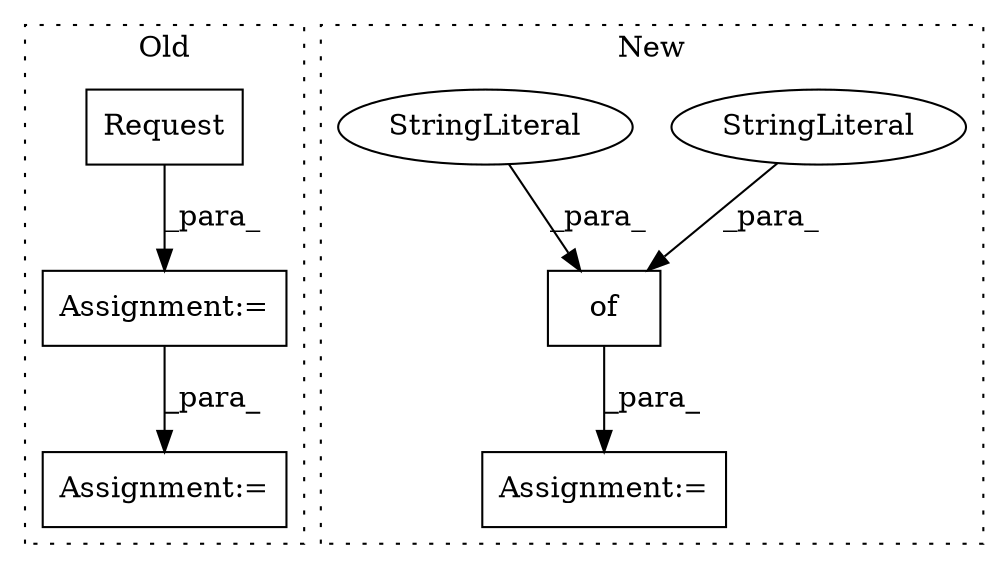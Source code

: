 digraph G {
subgraph cluster0 {
1 [label="Request" a="32" s="10261,10274" l="8,1" shape="box"];
4 [label="Assignment:=" a="7" s="10742" l="1" shape="box"];
6 [label="Assignment:=" a="7" s="10682" l="1" shape="box"];
label = "Old";
style="dotted";
}
subgraph cluster1 {
2 [label="of" a="32" s="9873,9901" l="3,1" shape="box"];
3 [label="Assignment:=" a="7" s="9839" l="1" shape="box"];
5 [label="StringLiteral" a="45" s="9889" l="12" shape="ellipse"];
7 [label="StringLiteral" a="45" s="9876" l="12" shape="ellipse"];
label = "New";
style="dotted";
}
1 -> 6 [label="_para_"];
2 -> 3 [label="_para_"];
5 -> 2 [label="_para_"];
6 -> 4 [label="_para_"];
7 -> 2 [label="_para_"];
}